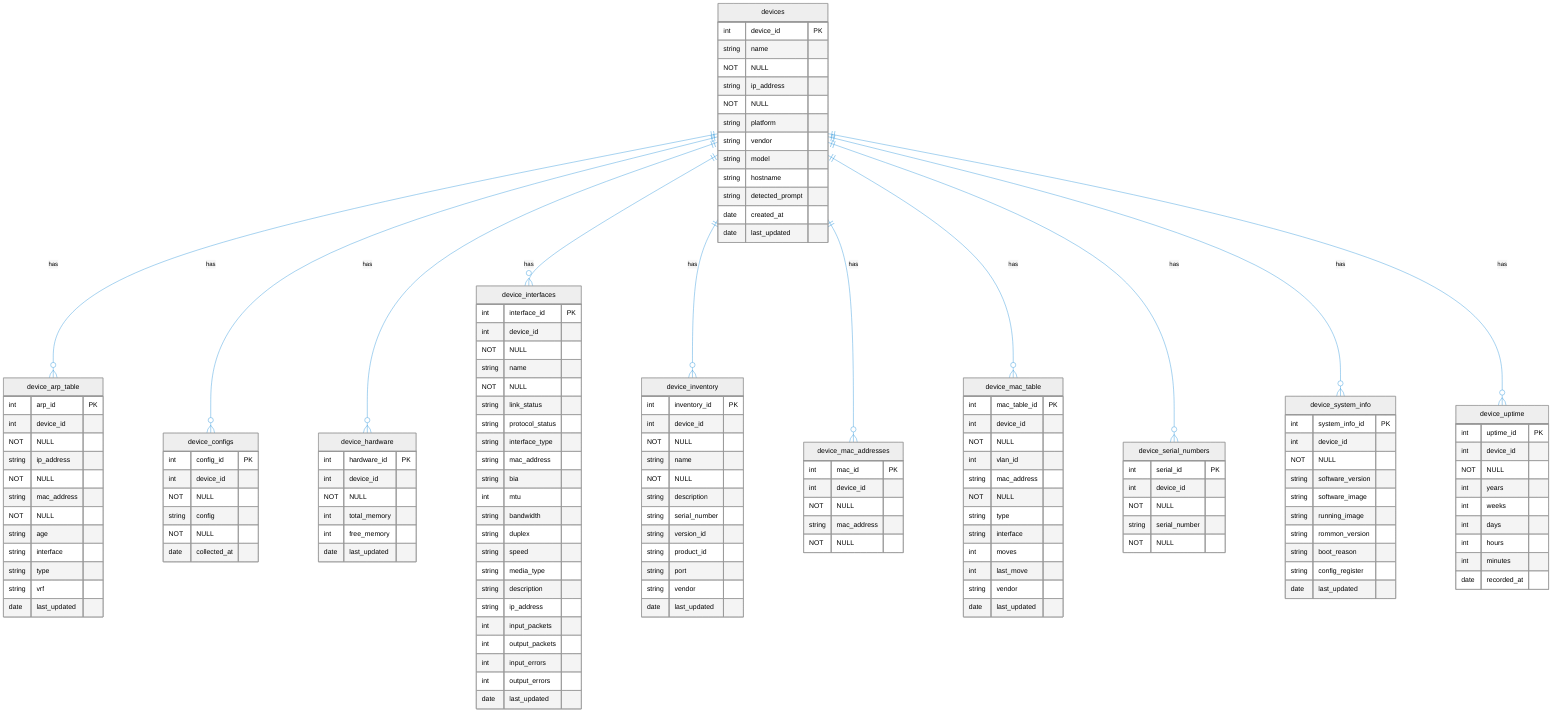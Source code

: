erDiagram
%% Entity Relationship Diagram
    %%{init: {'theme': 'neutral', 'themeVariables': { 'primaryColor': '#3498db', 'lineColor': '#3498db', 'fontSize': '16px'}}}%%
devices {
    int device_id PK
    string name NOT NULL
    string ip_address NOT NULL
    string platform
    string vendor
    string model
    string hostname
    string detected_prompt
    date created_at
    date last_updated
}

device_arp_table {
    int arp_id PK
    int device_id NOT NULL
    string ip_address NOT NULL
    string mac_address NOT NULL
    string age
    string interface
    string type
    string vrf
    date last_updated
}

device_configs {
    int config_id PK
    int device_id NOT NULL
    string config NOT NULL
    date collected_at
}

device_hardware {
    int hardware_id PK
    int device_id NOT NULL
    int total_memory
    int free_memory
    date last_updated
}

device_interfaces {
    int interface_id PK
    int device_id NOT NULL
    string name NOT NULL
    string link_status
    string protocol_status
    string interface_type
    string mac_address
    string bia
    int mtu
    string bandwidth
    string duplex
    string speed
    string media_type
    string description
    string ip_address
    int input_packets
    int output_packets
    int input_errors
    int output_errors
    date last_updated
}

device_inventory {
    int inventory_id PK
    int device_id NOT NULL
    string name NOT NULL
    string description
    string serial_number
    string version_id
    string product_id
    string port
    string vendor
    date last_updated
}

device_mac_addresses {
    int mac_id PK
    int device_id NOT NULL
    string mac_address NOT NULL
}

device_mac_table {
    int mac_table_id PK
    int device_id NOT NULL
    int vlan_id
    string mac_address NOT NULL
    string type
    string interface
    int moves
    int last_move
    string vendor
    date last_updated
}

device_serial_numbers {
    int serial_id PK
    int device_id NOT NULL
    string serial_number NOT NULL
}

device_system_info {
    int system_info_id PK
    int device_id NOT NULL
    string software_version
    string software_image
    string running_image
    string rommon_version
    string boot_reason
    string config_register
    date last_updated
}

device_uptime {
    int uptime_id PK
    int device_id NOT NULL
    int years
    int weeks
    int days
    int hours
    int minutes
    date recorded_at
}

devices ||--o{ device_arp_table : has
devices ||--o{ device_configs : has
devices ||--o{ device_hardware : has
devices ||--o{ device_interfaces : has
devices ||--o{ device_inventory : has
devices ||--o{ device_mac_addresses : has
devices ||--o{ device_mac_table : has
devices ||--o{ device_serial_numbers : has
devices ||--o{ device_system_info : has
devices ||--o{ device_uptime : has